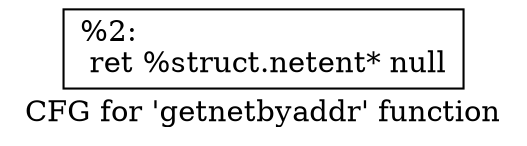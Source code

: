 digraph "CFG for 'getnetbyaddr' function" {
	label="CFG for 'getnetbyaddr' function";

	Node0x1fed660 [shape=record,label="{%2:\l  ret %struct.netent* null\l}"];
}

